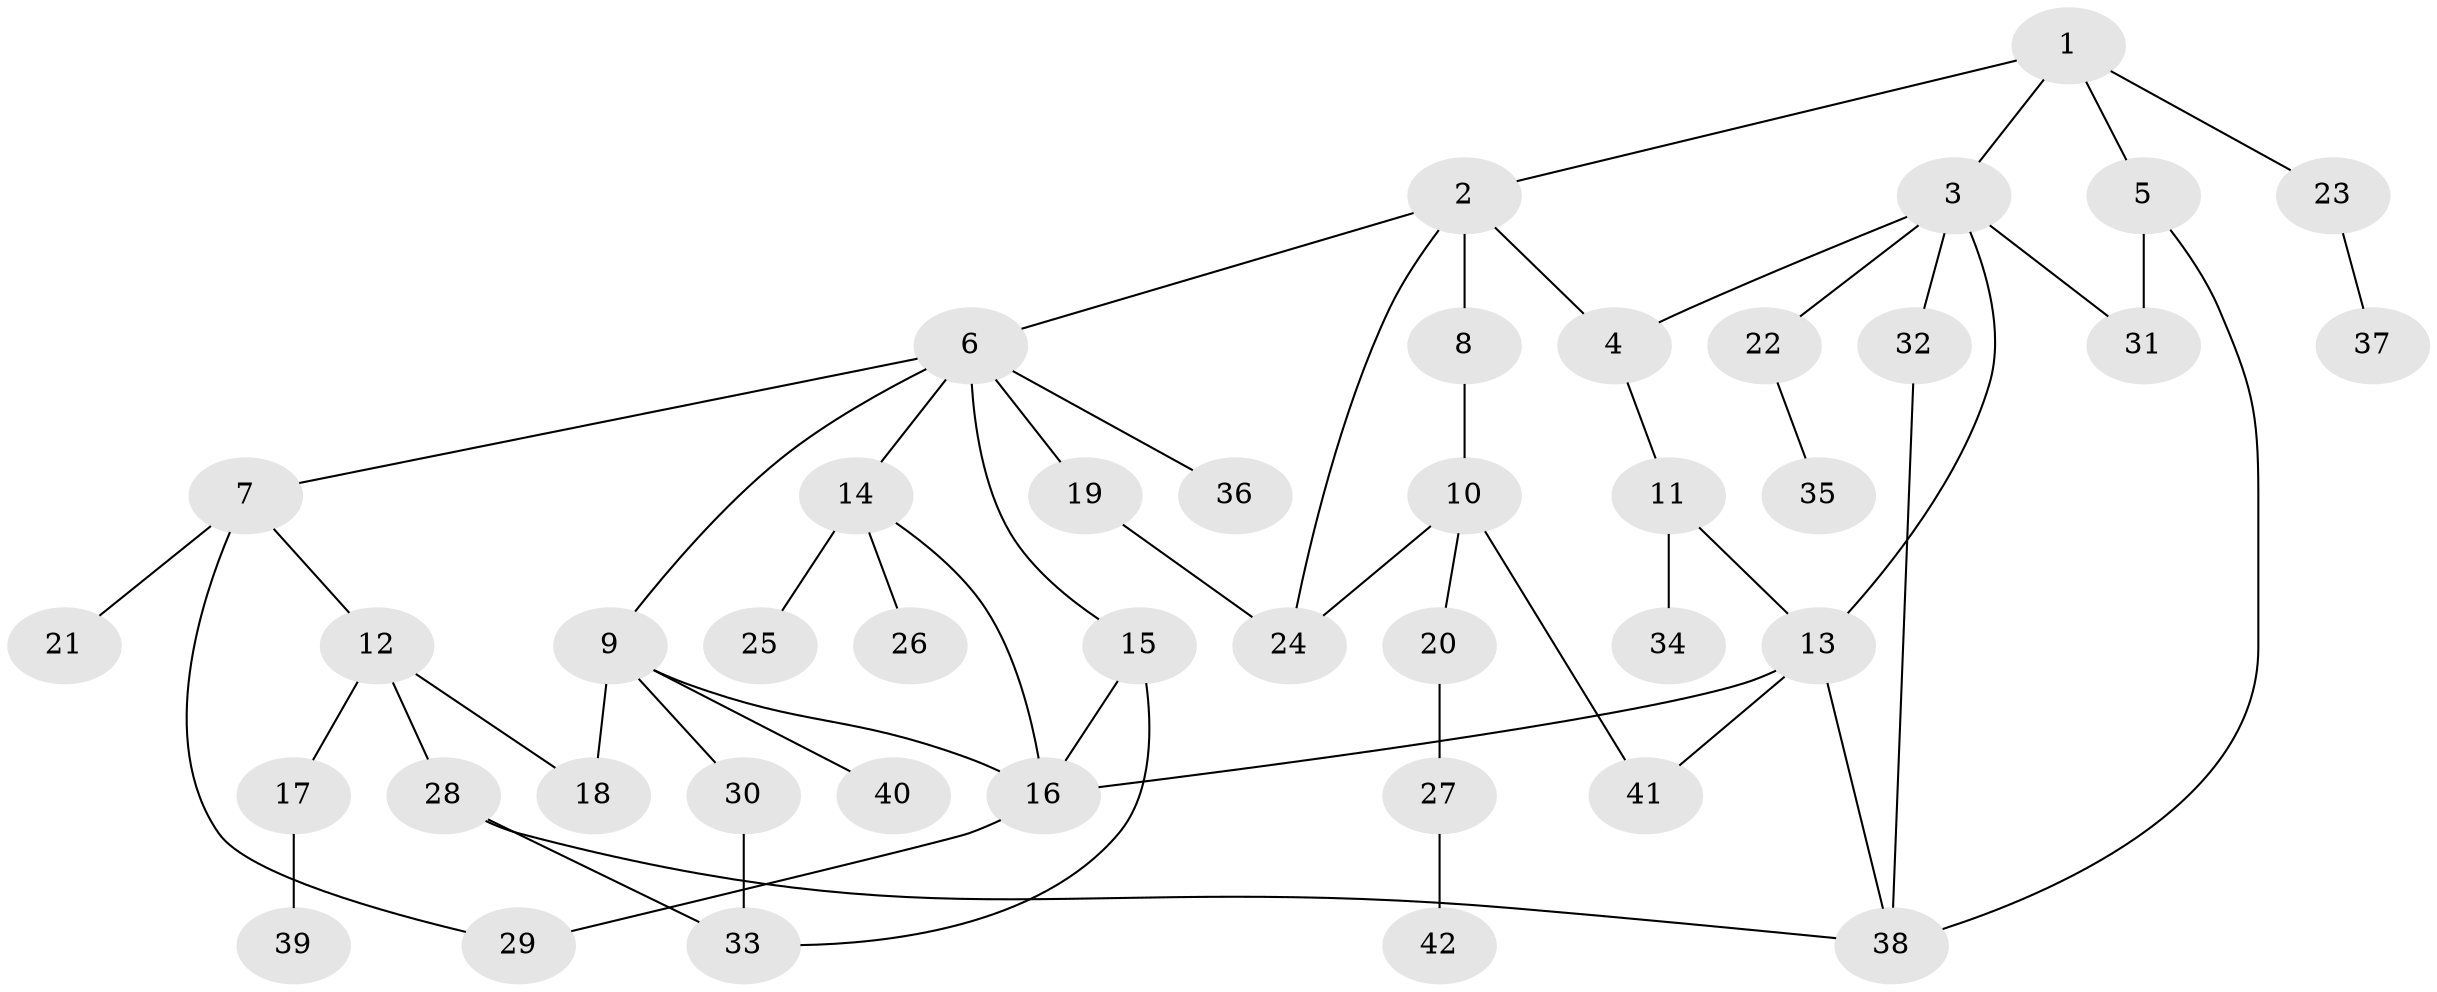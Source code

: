 // original degree distribution, {5: 0.06097560975609756, 4: 0.10975609756097561, 3: 0.14634146341463414, 8: 0.012195121951219513, 2: 0.2926829268292683, 6: 0.024390243902439025, 1: 0.35365853658536583}
// Generated by graph-tools (version 1.1) at 2025/34/03/09/25 02:34:11]
// undirected, 42 vertices, 57 edges
graph export_dot {
graph [start="1"]
  node [color=gray90,style=filled];
  1;
  2;
  3;
  4;
  5;
  6;
  7;
  8;
  9;
  10;
  11;
  12;
  13;
  14;
  15;
  16;
  17;
  18;
  19;
  20;
  21;
  22;
  23;
  24;
  25;
  26;
  27;
  28;
  29;
  30;
  31;
  32;
  33;
  34;
  35;
  36;
  37;
  38;
  39;
  40;
  41;
  42;
  1 -- 2 [weight=1.0];
  1 -- 3 [weight=1.0];
  1 -- 5 [weight=1.0];
  1 -- 23 [weight=1.0];
  2 -- 4 [weight=1.0];
  2 -- 6 [weight=1.0];
  2 -- 8 [weight=1.0];
  2 -- 24 [weight=1.0];
  3 -- 4 [weight=1.0];
  3 -- 13 [weight=1.0];
  3 -- 22 [weight=1.0];
  3 -- 31 [weight=1.0];
  3 -- 32 [weight=1.0];
  4 -- 11 [weight=1.0];
  5 -- 31 [weight=1.0];
  5 -- 38 [weight=1.0];
  6 -- 7 [weight=1.0];
  6 -- 9 [weight=1.0];
  6 -- 14 [weight=1.0];
  6 -- 15 [weight=1.0];
  6 -- 19 [weight=1.0];
  6 -- 36 [weight=1.0];
  7 -- 12 [weight=1.0];
  7 -- 21 [weight=1.0];
  7 -- 29 [weight=1.0];
  8 -- 10 [weight=1.0];
  9 -- 16 [weight=1.0];
  9 -- 18 [weight=1.0];
  9 -- 30 [weight=1.0];
  9 -- 40 [weight=1.0];
  10 -- 20 [weight=1.0];
  10 -- 24 [weight=1.0];
  10 -- 41 [weight=1.0];
  11 -- 13 [weight=3.0];
  11 -- 34 [weight=1.0];
  12 -- 17 [weight=1.0];
  12 -- 18 [weight=1.0];
  12 -- 28 [weight=1.0];
  13 -- 16 [weight=1.0];
  13 -- 38 [weight=1.0];
  13 -- 41 [weight=1.0];
  14 -- 16 [weight=1.0];
  14 -- 25 [weight=1.0];
  14 -- 26 [weight=1.0];
  15 -- 16 [weight=1.0];
  15 -- 33 [weight=1.0];
  16 -- 29 [weight=1.0];
  17 -- 39 [weight=1.0];
  19 -- 24 [weight=1.0];
  20 -- 27 [weight=1.0];
  22 -- 35 [weight=1.0];
  23 -- 37 [weight=1.0];
  27 -- 42 [weight=1.0];
  28 -- 33 [weight=1.0];
  28 -- 38 [weight=1.0];
  30 -- 33 [weight=1.0];
  32 -- 38 [weight=1.0];
}
